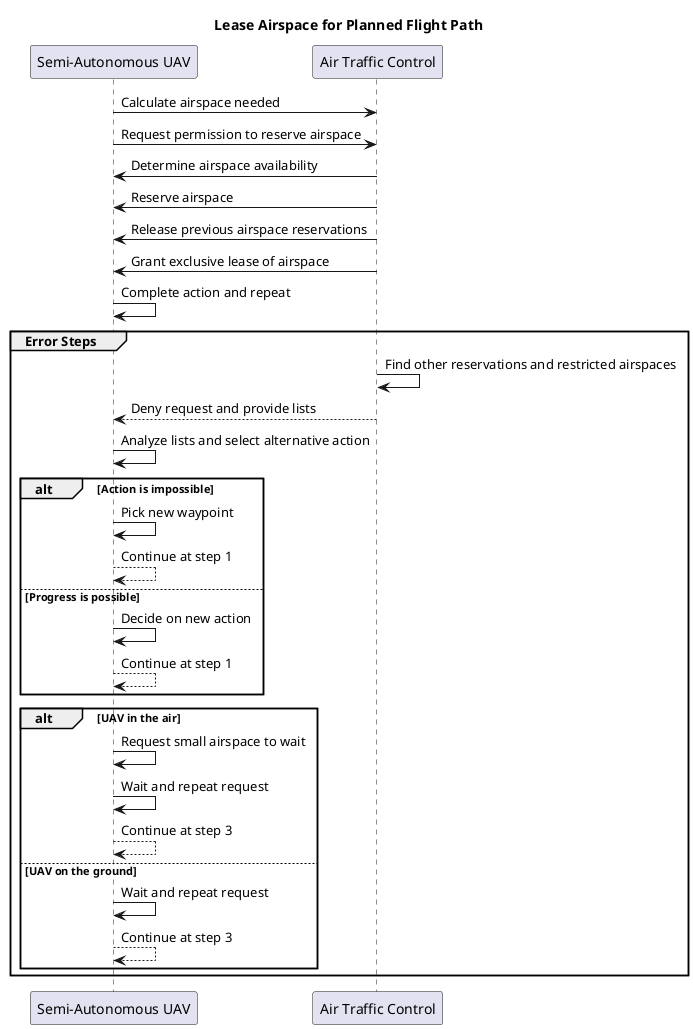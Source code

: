 @startuml
title "Lease Airspace for Planned Flight Path"

participant "Semi-Autonomous UAV" as UAV
participant "Air Traffic Control" as ATC

UAV -> ATC: Calculate airspace needed
UAV -> ATC: Request permission to reserve airspace
ATC -> UAV: Determine airspace availability
ATC -> UAV: Reserve airspace
ATC -> UAV: Release previous airspace reservations
ATC -> UAV: Grant exclusive lease of airspace
UAV -> UAV: Complete action and repeat

group Error Steps
    ATC -> ATC: Find other reservations and restricted airspaces
    ATC --> UAV: Deny request and provide lists
    UAV -> UAV: Analyze lists and select alternative action
    alt Action is impossible
        UAV -> UAV: Pick new waypoint
        UAV --> UAV: Continue at step 1
    else Progress is possible
        UAV -> UAV: Decide on new action
        UAV --> UAV: Continue at step 1
    end
    alt UAV in the air
        UAV -> UAV: Request small airspace to wait
        UAV -> UAV: Wait and repeat request
        UAV --> UAV: Continue at step 3
    else UAV on the ground
        UAV -> UAV: Wait and repeat request
        UAV --> UAV: Continue at step 3
    end
end

@enduml
